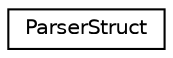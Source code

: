 digraph "Graphical Class Hierarchy"
{
  edge [fontname="Helvetica",fontsize="10",labelfontname="Helvetica",labelfontsize="10"];
  node [fontname="Helvetica",fontsize="10",shape=record];
  rankdir="LR";
  Node0 [label="ParserStruct",height=0.2,width=0.4,color="black", fillcolor="white", style="filled",URL="$struct_parser_struct.html"];
}
